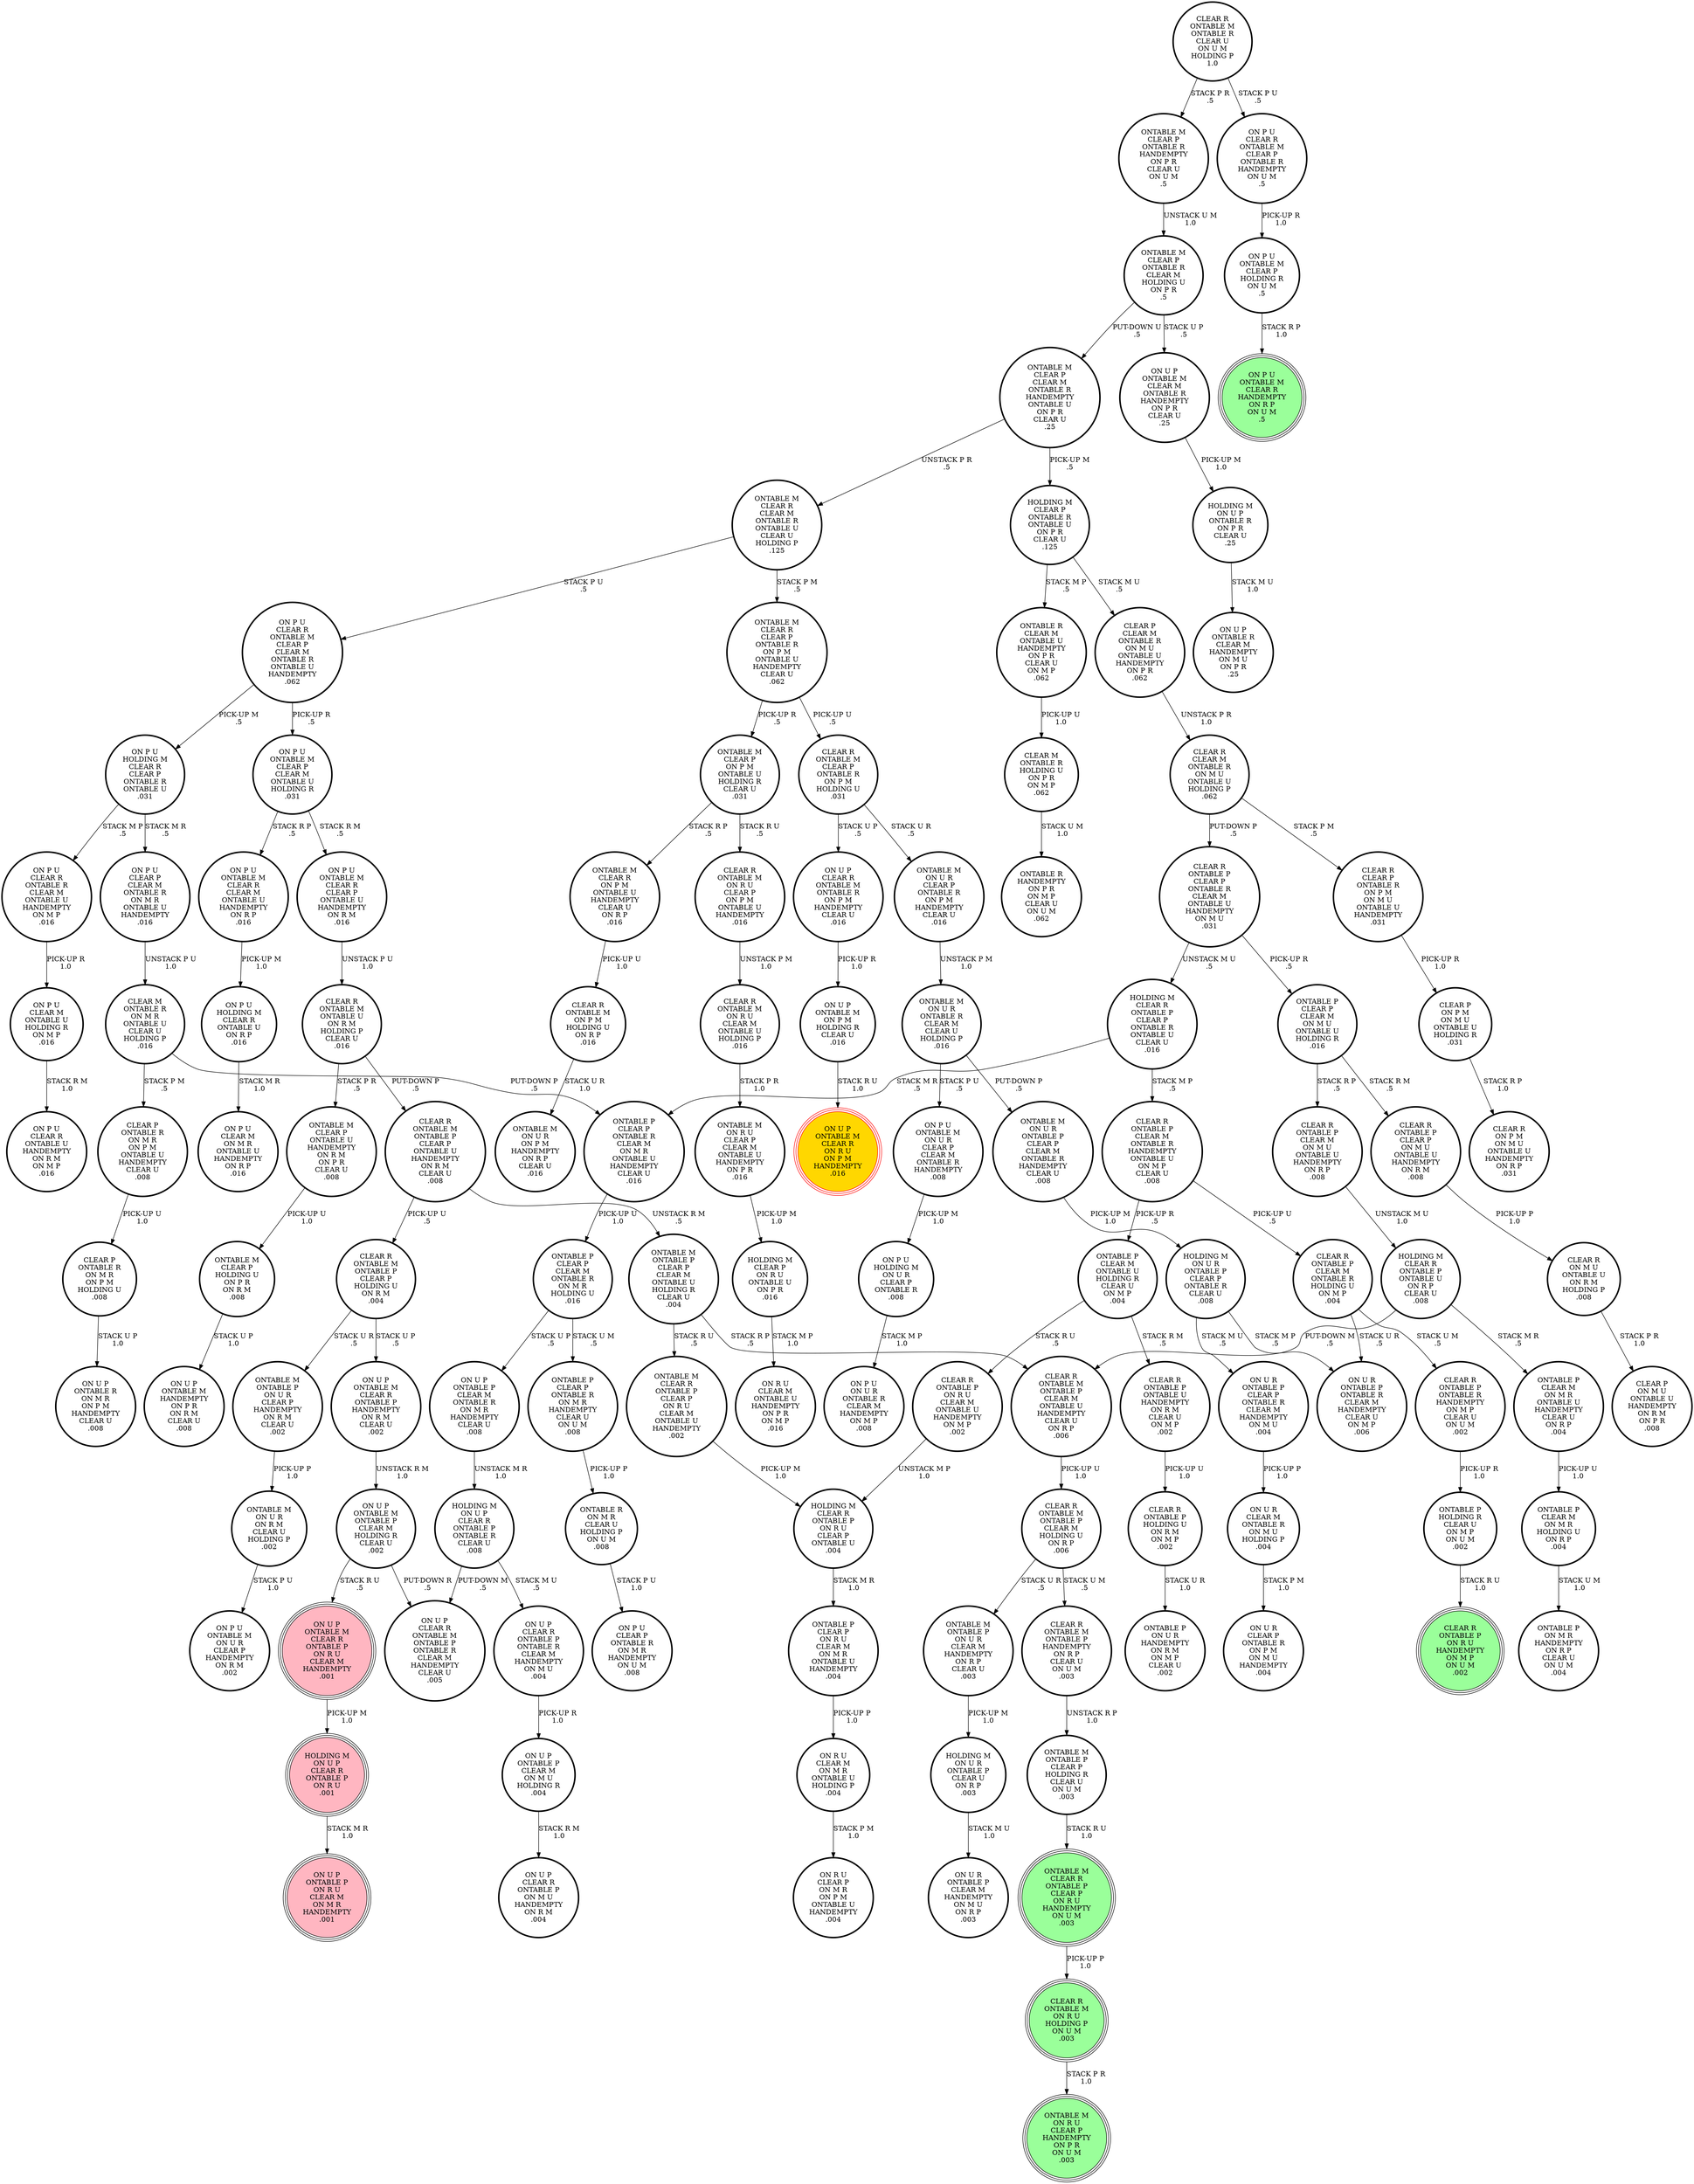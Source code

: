 digraph {
"ONTABLE P\nCLEAR M\nON M R\nONTABLE U\nHANDEMPTY\nCLEAR U\nON R P\n.004\n" -> "ONTABLE P\nCLEAR M\nON M R\nHOLDING U\nON R P\n.004\n"[label="PICK-UP U\n1.0\n"];
"HOLDING M\nON U P\nCLEAR R\nONTABLE P\nONTABLE R\nCLEAR U\n.008\n" -> "ON U P\nCLEAR R\nONTABLE P\nONTABLE R\nCLEAR M\nHANDEMPTY\nON M U\n.004\n"[label="STACK M U\n.5\n"];
"HOLDING M\nON U P\nCLEAR R\nONTABLE P\nONTABLE R\nCLEAR U\n.008\n" -> "ON U P\nCLEAR R\nONTABLE M\nONTABLE P\nONTABLE R\nCLEAR M\nHANDEMPTY\nCLEAR U\n.005\n"[label="PUT-DOWN M\n.5\n"];
"ONTABLE M\nCLEAR R\nCLEAR M\nONTABLE R\nONTABLE U\nCLEAR U\nHOLDING P\n.125\n" -> "ON P U\nCLEAR R\nONTABLE M\nCLEAR P\nCLEAR M\nONTABLE R\nONTABLE U\nHANDEMPTY\n.062\n"[label="STACK P U\n.5\n"];
"ONTABLE M\nCLEAR R\nCLEAR M\nONTABLE R\nONTABLE U\nCLEAR U\nHOLDING P\n.125\n" -> "ONTABLE M\nCLEAR R\nCLEAR P\nONTABLE R\nON P M\nONTABLE U\nHANDEMPTY\nCLEAR U\n.062\n"[label="STACK P M\n.5\n"];
"ONTABLE M\nONTABLE P\nCLEAR P\nHOLDING R\nCLEAR U\nON U M\n.003\n" -> "ONTABLE M\nCLEAR R\nONTABLE P\nCLEAR P\nON R U\nHANDEMPTY\nON U M\n.003\n"[label="STACK R U\n1.0\n"];
"ONTABLE P\nHOLDING R\nCLEAR U\nON M P\nON U M\n.002\n" -> "CLEAR R\nONTABLE P\nON R U\nHANDEMPTY\nON M P\nON U M\n.002\n"[label="STACK R U\n1.0\n"];
"CLEAR R\nONTABLE M\nONTABLE P\nCLEAR P\nHOLDING U\nON R M\n.004\n" -> "ONTABLE M\nONTABLE P\nON U R\nCLEAR P\nHANDEMPTY\nON R M\nCLEAR U\n.002\n"[label="STACK U R\n.5\n"];
"CLEAR R\nONTABLE M\nONTABLE P\nCLEAR P\nHOLDING U\nON R M\n.004\n" -> "ON U P\nONTABLE M\nCLEAR R\nONTABLE P\nHANDEMPTY\nON R M\nCLEAR U\n.002\n"[label="STACK U P\n.5\n"];
"ONTABLE P\nCLEAR P\nONTABLE R\nON M R\nHANDEMPTY\nCLEAR U\nON U M\n.008\n" -> "ONTABLE R\nON M R\nCLEAR U\nHOLDING P\nON U M\n.008\n"[label="PICK-UP P\n1.0\n"];
"CLEAR P\nCLEAR M\nONTABLE R\nON M U\nONTABLE U\nHANDEMPTY\nON P R\n.062\n" -> "CLEAR R\nCLEAR M\nONTABLE R\nON M U\nONTABLE U\nHOLDING P\n.062\n"[label="UNSTACK P R\n1.0\n"];
"ONTABLE M\nCLEAR P\nONTABLE R\nHANDEMPTY\nON P R\nCLEAR U\nON U M\n.5\n" -> "ONTABLE M\nCLEAR P\nONTABLE R\nCLEAR M\nHOLDING U\nON P R\n.5\n"[label="UNSTACK U M\n1.0\n"];
"ON P U\nONTABLE M\nCLEAR P\nCLEAR M\nONTABLE U\nHOLDING R\n.031\n" -> "ON P U\nONTABLE M\nCLEAR R\nCLEAR M\nONTABLE U\nHANDEMPTY\nON R P\n.016\n"[label="STACK R P\n.5\n"];
"ON P U\nONTABLE M\nCLEAR P\nCLEAR M\nONTABLE U\nHOLDING R\n.031\n" -> "ON P U\nONTABLE M\nCLEAR R\nCLEAR P\nONTABLE U\nHANDEMPTY\nON R M\n.016\n"[label="STACK R M\n.5\n"];
"ONTABLE M\nCLEAR P\nON P M\nONTABLE U\nHOLDING R\nCLEAR U\n.031\n" -> "CLEAR R\nONTABLE M\nON R U\nCLEAR P\nON P M\nONTABLE U\nHANDEMPTY\n.016\n"[label="STACK R U\n.5\n"];
"ONTABLE M\nCLEAR P\nON P M\nONTABLE U\nHOLDING R\nCLEAR U\n.031\n" -> "ONTABLE M\nCLEAR R\nON P M\nONTABLE U\nHANDEMPTY\nCLEAR U\nON R P\n.016\n"[label="STACK R P\n.5\n"];
"CLEAR R\nONTABLE P\nONTABLE R\nHANDEMPTY\nON M P\nCLEAR U\nON U M\n.002\n" -> "ONTABLE P\nHOLDING R\nCLEAR U\nON M P\nON U M\n.002\n"[label="PICK-UP R\n1.0\n"];
"ONTABLE M\nCLEAR P\nONTABLE U\nHANDEMPTY\nON R M\nON P R\nCLEAR U\n.008\n" -> "ONTABLE M\nCLEAR P\nHOLDING U\nON P R\nON R M\n.008\n"[label="PICK-UP U\n1.0\n"];
"ONTABLE M\nON U R\nON R M\nCLEAR U\nHOLDING P\n.002\n" -> "ON P U\nONTABLE M\nON U R\nCLEAR P\nHANDEMPTY\nON R M\n.002\n"[label="STACK P U\n1.0\n"];
"CLEAR R\nONTABLE P\nCLEAR P\nON M U\nONTABLE U\nHANDEMPTY\nON R M\n.008\n" -> "CLEAR R\nON M U\nONTABLE U\nON R M\nHOLDING P\n.008\n"[label="PICK-UP P\n1.0\n"];
"ONTABLE P\nCLEAR M\nONTABLE U\nHOLDING R\nCLEAR U\nON M P\n.004\n" -> "CLEAR R\nONTABLE P\nONTABLE U\nHANDEMPTY\nON R M\nCLEAR U\nON M P\n.002\n"[label="STACK R M\n.5\n"];
"ONTABLE P\nCLEAR M\nONTABLE U\nHOLDING R\nCLEAR U\nON M P\n.004\n" -> "CLEAR R\nONTABLE P\nON R U\nCLEAR M\nONTABLE U\nHANDEMPTY\nON M P\n.002\n"[label="STACK R U\n.5\n"];
"ONTABLE P\nCLEAR P\nON R U\nCLEAR M\nON M R\nONTABLE U\nHANDEMPTY\n.004\n" -> "ON R U\nCLEAR M\nON M R\nONTABLE U\nHOLDING P\n.004\n"[label="PICK-UP P\n1.0\n"];
"CLEAR R\nONTABLE P\nON R U\nCLEAR M\nONTABLE U\nHANDEMPTY\nON M P\n.002\n" -> "HOLDING M\nCLEAR R\nONTABLE P\nON R U\nCLEAR P\nONTABLE U\n.004\n"[label="UNSTACK M P\n1.0\n"];
"CLEAR R\nONTABLE M\nON R U\nHOLDING P\nON U M\n.003\n" -> "ONTABLE M\nON R U\nCLEAR P\nHANDEMPTY\nON P R\nON U M\n.003\n"[label="STACK P R\n1.0\n"];
"ON U R\nONTABLE P\nCLEAR P\nONTABLE R\nCLEAR M\nHANDEMPTY\nON M U\n.004\n" -> "ON U R\nCLEAR M\nONTABLE R\nON M U\nHOLDING P\n.004\n"[label="PICK-UP P\n1.0\n"];
"ONTABLE R\nCLEAR M\nONTABLE U\nHANDEMPTY\nON P R\nCLEAR U\nON M P\n.062\n" -> "CLEAR M\nONTABLE R\nHOLDING U\nON P R\nON M P\n.062\n"[label="PICK-UP U\n1.0\n"];
"CLEAR R\nONTABLE P\nCLEAR M\nONTABLE R\nHOLDING U\nON M P\n.004\n" -> "ON U R\nONTABLE P\nONTABLE R\nCLEAR M\nHANDEMPTY\nCLEAR U\nON M P\n.006\n"[label="STACK U R\n.5\n"];
"CLEAR R\nONTABLE P\nCLEAR M\nONTABLE R\nHOLDING U\nON M P\n.004\n" -> "CLEAR R\nONTABLE P\nONTABLE R\nHANDEMPTY\nON M P\nCLEAR U\nON U M\n.002\n"[label="STACK U M\n.5\n"];
"CLEAR P\nON P M\nON M U\nONTABLE U\nHOLDING R\n.031\n" -> "CLEAR R\nON P M\nON M U\nONTABLE U\nHANDEMPTY\nON R P\n.031\n"[label="STACK R P\n1.0\n"];
"ONTABLE M\nCLEAR R\nONTABLE P\nCLEAR P\nON R U\nHANDEMPTY\nON U M\n.003\n" -> "CLEAR R\nONTABLE M\nON R U\nHOLDING P\nON U M\n.003\n"[label="PICK-UP P\n1.0\n"];
"ON P U\nCLEAR R\nONTABLE M\nCLEAR P\nCLEAR M\nONTABLE R\nONTABLE U\nHANDEMPTY\n.062\n" -> "ON P U\nHOLDING M\nCLEAR R\nCLEAR P\nONTABLE R\nONTABLE U\n.031\n"[label="PICK-UP M\n.5\n"];
"ON P U\nCLEAR R\nONTABLE M\nCLEAR P\nCLEAR M\nONTABLE R\nONTABLE U\nHANDEMPTY\n.062\n" -> "ON P U\nONTABLE M\nCLEAR P\nCLEAR M\nONTABLE U\nHOLDING R\n.031\n"[label="PICK-UP R\n.5\n"];
"HOLDING M\nCLEAR P\nONTABLE R\nONTABLE U\nON P R\nCLEAR U\n.125\n" -> "ONTABLE R\nCLEAR M\nONTABLE U\nHANDEMPTY\nON P R\nCLEAR U\nON M P\n.062\n"[label="STACK M P\n.5\n"];
"HOLDING M\nCLEAR P\nONTABLE R\nONTABLE U\nON P R\nCLEAR U\n.125\n" -> "CLEAR P\nCLEAR M\nONTABLE R\nON M U\nONTABLE U\nHANDEMPTY\nON P R\n.062\n"[label="STACK M U\n.5\n"];
"ON P U\nONTABLE M\nCLEAR R\nCLEAR P\nONTABLE U\nHANDEMPTY\nON R M\n.016\n" -> "CLEAR R\nONTABLE M\nONTABLE U\nON R M\nHOLDING P\nCLEAR U\n.016\n"[label="UNSTACK P U\n1.0\n"];
"ONTABLE P\nCLEAR P\nCLEAR M\nON M U\nONTABLE U\nHOLDING R\n.016\n" -> "CLEAR R\nONTABLE P\nCLEAR M\nON M U\nONTABLE U\nHANDEMPTY\nON R P\n.008\n"[label="STACK R P\n.5\n"];
"ONTABLE P\nCLEAR P\nCLEAR M\nON M U\nONTABLE U\nHOLDING R\n.016\n" -> "CLEAR R\nONTABLE P\nCLEAR P\nON M U\nONTABLE U\nHANDEMPTY\nON R M\n.008\n"[label="STACK R M\n.5\n"];
"ONTABLE M\nON U R\nONTABLE R\nCLEAR M\nCLEAR U\nHOLDING P\n.016\n" -> "ON P U\nONTABLE M\nON U R\nCLEAR P\nCLEAR M\nONTABLE R\nHANDEMPTY\n.008\n"[label="STACK P U\n.5\n"];
"ONTABLE M\nON U R\nONTABLE R\nCLEAR M\nCLEAR U\nHOLDING P\n.016\n" -> "ONTABLE M\nON U R\nONTABLE P\nCLEAR P\nCLEAR M\nONTABLE R\nHANDEMPTY\nCLEAR U\n.008\n"[label="PUT-DOWN P\n.5\n"];
"CLEAR R\nONTABLE M\nON R U\nCLEAR M\nONTABLE U\nHOLDING P\n.016\n" -> "ONTABLE M\nON R U\nCLEAR P\nCLEAR M\nONTABLE U\nHANDEMPTY\nON P R\n.016\n"[label="STACK P R\n1.0\n"];
"ONTABLE M\nON U R\nCLEAR P\nONTABLE R\nON P M\nHANDEMPTY\nCLEAR U\n.016\n" -> "ONTABLE M\nON U R\nONTABLE R\nCLEAR M\nCLEAR U\nHOLDING P\n.016\n"[label="UNSTACK P M\n1.0\n"];
"ON P U\nHOLDING M\nCLEAR R\nONTABLE U\nON R P\n.016\n" -> "ON P U\nCLEAR M\nON M R\nONTABLE U\nHANDEMPTY\nON R P\n.016\n"[label="STACK M R\n1.0\n"];
"HOLDING M\nCLEAR R\nONTABLE P\nON R U\nCLEAR P\nONTABLE U\n.004\n" -> "ONTABLE P\nCLEAR P\nON R U\nCLEAR M\nON M R\nONTABLE U\nHANDEMPTY\n.004\n"[label="STACK M R\n1.0\n"];
"ON U P\nONTABLE M\nONTABLE P\nCLEAR M\nHOLDING R\nCLEAR U\n.002\n" -> "ON U P\nONTABLE M\nCLEAR R\nONTABLE P\nON R U\nCLEAR M\nHANDEMPTY\n.001\n"[label="STACK R U\n.5\n"];
"ON U P\nONTABLE M\nONTABLE P\nCLEAR M\nHOLDING R\nCLEAR U\n.002\n" -> "ON U P\nCLEAR R\nONTABLE M\nONTABLE P\nONTABLE R\nCLEAR M\nHANDEMPTY\nCLEAR U\n.005\n"[label="PUT-DOWN R\n.5\n"];
"ONTABLE M\nCLEAR P\nHOLDING U\nON P R\nON R M\n.008\n" -> "ON U P\nONTABLE M\nHANDEMPTY\nON P R\nON R M\nCLEAR U\n.008\n"[label="STACK U P\n1.0\n"];
"CLEAR R\nONTABLE M\nONTABLE R\nCLEAR U\nON U M\nHOLDING P\n1.0\n" -> "ONTABLE M\nCLEAR P\nONTABLE R\nHANDEMPTY\nON P R\nCLEAR U\nON U M\n.5\n"[label="STACK P R\n.5\n"];
"CLEAR R\nONTABLE M\nONTABLE R\nCLEAR U\nON U M\nHOLDING P\n1.0\n" -> "ON P U\nCLEAR R\nONTABLE M\nCLEAR P\nONTABLE R\nHANDEMPTY\nON U M\n.5\n"[label="STACK P U\n.5\n"];
"CLEAR M\nONTABLE R\nON M R\nONTABLE U\nCLEAR U\nHOLDING P\n.016\n" -> "ONTABLE P\nCLEAR P\nONTABLE R\nCLEAR M\nON M R\nONTABLE U\nHANDEMPTY\nCLEAR U\n.016\n"[label="PUT-DOWN P\n.5\n"];
"CLEAR M\nONTABLE R\nON M R\nONTABLE U\nCLEAR U\nHOLDING P\n.016\n" -> "CLEAR P\nONTABLE R\nON M R\nON P M\nONTABLE U\nHANDEMPTY\nCLEAR U\n.008\n"[label="STACK P M\n.5\n"];
"ONTABLE M\nONTABLE P\nCLEAR P\nCLEAR M\nONTABLE U\nHOLDING R\nCLEAR U\n.004\n" -> "CLEAR R\nONTABLE M\nONTABLE P\nCLEAR M\nONTABLE U\nHANDEMPTY\nCLEAR U\nON R P\n.006\n"[label="STACK R P\n.5\n"];
"ONTABLE M\nONTABLE P\nCLEAR P\nCLEAR M\nONTABLE U\nHOLDING R\nCLEAR U\n.004\n" -> "ONTABLE M\nCLEAR R\nONTABLE P\nCLEAR P\nON R U\nCLEAR M\nONTABLE U\nHANDEMPTY\n.002\n"[label="STACK R U\n.5\n"];
"HOLDING M\nON U R\nONTABLE P\nCLEAR U\nON R P\n.003\n" -> "ON U R\nONTABLE P\nCLEAR M\nHANDEMPTY\nON M U\nON R P\n.003\n"[label="STACK M U\n1.0\n"];
"HOLDING M\nON U R\nONTABLE P\nCLEAR P\nONTABLE R\nCLEAR U\n.008\n" -> "ON U R\nONTABLE P\nCLEAR P\nONTABLE R\nCLEAR M\nHANDEMPTY\nON M U\n.004\n"[label="STACK M U\n.5\n"];
"HOLDING M\nON U R\nONTABLE P\nCLEAR P\nONTABLE R\nCLEAR U\n.008\n" -> "ON U R\nONTABLE P\nONTABLE R\nCLEAR M\nHANDEMPTY\nCLEAR U\nON M P\n.006\n"[label="STACK M P\n.5\n"];
"CLEAR R\nONTABLE M\nONTABLE P\nCLEAR M\nHOLDING U\nON R P\n.006\n" -> "CLEAR R\nONTABLE M\nONTABLE P\nHANDEMPTY\nON R P\nCLEAR U\nON U M\n.003\n"[label="STACK U M\n.5\n"];
"CLEAR R\nONTABLE M\nONTABLE P\nCLEAR M\nHOLDING U\nON R P\n.006\n" -> "ONTABLE M\nONTABLE P\nON U R\nCLEAR M\nHANDEMPTY\nON R P\nCLEAR U\n.003\n"[label="STACK U R\n.5\n"];
"ON U P\nCLEAR R\nONTABLE P\nONTABLE R\nCLEAR M\nHANDEMPTY\nON M U\n.004\n" -> "ON U P\nONTABLE P\nCLEAR M\nON M U\nHOLDING R\n.004\n"[label="PICK-UP R\n1.0\n"];
"ONTABLE R\nON M R\nCLEAR U\nHOLDING P\nON U M\n.008\n" -> "ON P U\nCLEAR P\nONTABLE R\nON M R\nHANDEMPTY\nON U M\n.008\n"[label="STACK P U\n1.0\n"];
"ON P U\nHOLDING M\nON U R\nCLEAR P\nONTABLE R\n.008\n" -> "ON P U\nON U R\nONTABLE R\nCLEAR M\nHANDEMPTY\nON M P\n.008\n"[label="STACK M P\n1.0\n"];
"ON P U\nHOLDING M\nCLEAR R\nCLEAR P\nONTABLE R\nONTABLE U\n.031\n" -> "ON P U\nCLEAR R\nONTABLE R\nCLEAR M\nONTABLE U\nHANDEMPTY\nON M P\n.016\n"[label="STACK M P\n.5\n"];
"ON P U\nHOLDING M\nCLEAR R\nCLEAR P\nONTABLE R\nONTABLE U\n.031\n" -> "ON P U\nCLEAR P\nCLEAR M\nONTABLE R\nON M R\nONTABLE U\nHANDEMPTY\n.016\n"[label="STACK M R\n.5\n"];
"ONTABLE M\nCLEAR P\nONTABLE R\nCLEAR M\nHOLDING U\nON P R\n.5\n" -> "ONTABLE M\nCLEAR P\nCLEAR M\nONTABLE R\nHANDEMPTY\nONTABLE U\nON P R\nCLEAR U\n.25\n"[label="PUT-DOWN U\n.5\n"];
"ONTABLE M\nCLEAR P\nONTABLE R\nCLEAR M\nHOLDING U\nON P R\n.5\n" -> "ON U P\nONTABLE M\nCLEAR M\nONTABLE R\nHANDEMPTY\nON P R\nCLEAR U\n.25\n"[label="STACK U P\n.5\n"];
"ON P U\nONTABLE M\nCLEAR P\nHOLDING R\nON U M\n.5\n" -> "ON P U\nONTABLE M\nCLEAR R\nHANDEMPTY\nON R P\nON U M\n.5\n"[label="STACK R P\n1.0\n"];
"CLEAR R\nCLEAR P\nONTABLE R\nON P M\nON M U\nONTABLE U\nHANDEMPTY\n.031\n" -> "CLEAR P\nON P M\nON M U\nONTABLE U\nHOLDING R\n.031\n"[label="PICK-UP R\n1.0\n"];
"CLEAR R\nONTABLE P\nHOLDING U\nON R M\nON M P\n.002\n" -> "ONTABLE P\nON U R\nHANDEMPTY\nON R M\nON M P\nCLEAR U\n.002\n"[label="STACK U R\n1.0\n"];
"CLEAR R\nONTABLE M\nONTABLE P\nHANDEMPTY\nON R P\nCLEAR U\nON U M\n.003\n" -> "ONTABLE M\nONTABLE P\nCLEAR P\nHOLDING R\nCLEAR U\nON U M\n.003\n"[label="UNSTACK R P\n1.0\n"];
"ONTABLE P\nCLEAR P\nONTABLE R\nCLEAR M\nON M R\nONTABLE U\nHANDEMPTY\nCLEAR U\n.016\n" -> "ONTABLE P\nCLEAR P\nCLEAR M\nONTABLE R\nON M R\nHOLDING U\n.016\n"[label="PICK-UP U\n1.0\n"];
"CLEAR P\nONTABLE R\nON M R\nON P M\nHOLDING U\n.008\n" -> "ON U P\nONTABLE R\nON M R\nON P M\nHANDEMPTY\nCLEAR U\n.008\n"[label="STACK U P\n1.0\n"];
"ONTABLE M\nCLEAR R\nONTABLE P\nCLEAR P\nON R U\nCLEAR M\nONTABLE U\nHANDEMPTY\n.002\n" -> "HOLDING M\nCLEAR R\nONTABLE P\nON R U\nCLEAR P\nONTABLE U\n.004\n"[label="PICK-UP M\n1.0\n"];
"ON U P\nONTABLE M\nCLEAR R\nONTABLE P\nHANDEMPTY\nON R M\nCLEAR U\n.002\n" -> "ON U P\nONTABLE M\nONTABLE P\nCLEAR M\nHOLDING R\nCLEAR U\n.002\n"[label="UNSTACK R M\n1.0\n"];
"ON U P\nONTABLE M\nON P M\nHOLDING R\nCLEAR U\n.016\n" -> "ON U P\nONTABLE M\nCLEAR R\nON R U\nON P M\nHANDEMPTY\n.016\n"[label="STACK R U\n1.0\n"];
"HOLDING M\nCLEAR R\nONTABLE P\nCLEAR P\nONTABLE R\nONTABLE U\nCLEAR U\n.016\n" -> "ONTABLE P\nCLEAR P\nONTABLE R\nCLEAR M\nON M R\nONTABLE U\nHANDEMPTY\nCLEAR U\n.016\n"[label="STACK M R\n.5\n"];
"HOLDING M\nCLEAR R\nONTABLE P\nCLEAR P\nONTABLE R\nONTABLE U\nCLEAR U\n.016\n" -> "CLEAR R\nONTABLE P\nCLEAR M\nONTABLE R\nHANDEMPTY\nONTABLE U\nON M P\nCLEAR U\n.008\n"[label="STACK M P\n.5\n"];
"ON U P\nCLEAR R\nONTABLE M\nONTABLE R\nON P M\nHANDEMPTY\nCLEAR U\n.016\n" -> "ON U P\nONTABLE M\nON P M\nHOLDING R\nCLEAR U\n.016\n"[label="PICK-UP R\n1.0\n"];
"CLEAR R\nONTABLE M\nONTABLE P\nCLEAR M\nONTABLE U\nHANDEMPTY\nCLEAR U\nON R P\n.006\n" -> "CLEAR R\nONTABLE M\nONTABLE P\nCLEAR M\nHOLDING U\nON R P\n.006\n"[label="PICK-UP U\n1.0\n"];
"ON U P\nONTABLE M\nCLEAR M\nONTABLE R\nHANDEMPTY\nON P R\nCLEAR U\n.25\n" -> "HOLDING M\nON U P\nONTABLE R\nON P R\nCLEAR U\n.25\n"[label="PICK-UP M\n1.0\n"];
"ONTABLE M\nCLEAR P\nCLEAR M\nONTABLE R\nHANDEMPTY\nONTABLE U\nON P R\nCLEAR U\n.25\n" -> "ONTABLE M\nCLEAR R\nCLEAR M\nONTABLE R\nONTABLE U\nCLEAR U\nHOLDING P\n.125\n"[label="UNSTACK P R\n.5\n"];
"ONTABLE M\nCLEAR P\nCLEAR M\nONTABLE R\nHANDEMPTY\nONTABLE U\nON P R\nCLEAR U\n.25\n" -> "HOLDING M\nCLEAR P\nONTABLE R\nONTABLE U\nON P R\nCLEAR U\n.125\n"[label="PICK-UP M\n.5\n"];
"HOLDING M\nON U P\nONTABLE R\nON P R\nCLEAR U\n.25\n" -> "ON U P\nONTABLE R\nCLEAR M\nHANDEMPTY\nON M U\nON P R\n.25\n"[label="STACK M U\n1.0\n"];
"CLEAR M\nONTABLE R\nHOLDING U\nON P R\nON M P\n.062\n" -> "ONTABLE R\nHANDEMPTY\nON P R\nON M P\nCLEAR U\nON U M\n.062\n"[label="STACK U M\n1.0\n"];
"HOLDING M\nCLEAR R\nONTABLE P\nONTABLE U\nON R P\nCLEAR U\n.008\n" -> "ONTABLE P\nCLEAR M\nON M R\nONTABLE U\nHANDEMPTY\nCLEAR U\nON R P\n.004\n"[label="STACK M R\n.5\n"];
"HOLDING M\nCLEAR R\nONTABLE P\nONTABLE U\nON R P\nCLEAR U\n.008\n" -> "CLEAR R\nONTABLE M\nONTABLE P\nCLEAR M\nONTABLE U\nHANDEMPTY\nCLEAR U\nON R P\n.006\n"[label="PUT-DOWN M\n.5\n"];
"ONTABLE M\nONTABLE P\nON U R\nCLEAR P\nHANDEMPTY\nON R M\nCLEAR U\n.002\n" -> "ONTABLE M\nON U R\nON R M\nCLEAR U\nHOLDING P\n.002\n"[label="PICK-UP P\n1.0\n"];
"ON P U\nCLEAR P\nCLEAR M\nONTABLE R\nON M R\nONTABLE U\nHANDEMPTY\n.016\n" -> "CLEAR M\nONTABLE R\nON M R\nONTABLE U\nCLEAR U\nHOLDING P\n.016\n"[label="UNSTACK P U\n1.0\n"];
"CLEAR P\nONTABLE R\nON M R\nON P M\nONTABLE U\nHANDEMPTY\nCLEAR U\n.008\n" -> "CLEAR P\nONTABLE R\nON M R\nON P M\nHOLDING U\n.008\n"[label="PICK-UP U\n1.0\n"];
"CLEAR R\nCLEAR M\nONTABLE R\nON M U\nONTABLE U\nHOLDING P\n.062\n" -> "CLEAR R\nONTABLE P\nCLEAR P\nONTABLE R\nCLEAR M\nONTABLE U\nHANDEMPTY\nON M U\n.031\n"[label="PUT-DOWN P\n.5\n"];
"CLEAR R\nCLEAR M\nONTABLE R\nON M U\nONTABLE U\nHOLDING P\n.062\n" -> "CLEAR R\nCLEAR P\nONTABLE R\nON P M\nON M U\nONTABLE U\nHANDEMPTY\n.031\n"[label="STACK P M\n.5\n"];
"CLEAR R\nONTABLE M\nONTABLE P\nCLEAR P\nONTABLE U\nHANDEMPTY\nON R M\nCLEAR U\n.008\n" -> "ONTABLE M\nONTABLE P\nCLEAR P\nCLEAR M\nONTABLE U\nHOLDING R\nCLEAR U\n.004\n"[label="UNSTACK R M\n.5\n"];
"CLEAR R\nONTABLE M\nONTABLE P\nCLEAR P\nONTABLE U\nHANDEMPTY\nON R M\nCLEAR U\n.008\n" -> "CLEAR R\nONTABLE M\nONTABLE P\nCLEAR P\nHOLDING U\nON R M\n.004\n"[label="PICK-UP U\n.5\n"];
"CLEAR R\nONTABLE M\nON R U\nCLEAR P\nON P M\nONTABLE U\nHANDEMPTY\n.016\n" -> "CLEAR R\nONTABLE M\nON R U\nCLEAR M\nONTABLE U\nHOLDING P\n.016\n"[label="UNSTACK P M\n1.0\n"];
"ON P U\nCLEAR R\nONTABLE M\nCLEAR P\nONTABLE R\nHANDEMPTY\nON U M\n.5\n" -> "ON P U\nONTABLE M\nCLEAR P\nHOLDING R\nON U M\n.5\n"[label="PICK-UP R\n1.0\n"];
"ON U P\nONTABLE P\nCLEAR M\nON M U\nHOLDING R\n.004\n" -> "ON U P\nCLEAR R\nONTABLE P\nON M U\nHANDEMPTY\nON R M\n.004\n"[label="STACK R M\n1.0\n"];
"ON R U\nCLEAR M\nON M R\nONTABLE U\nHOLDING P\n.004\n" -> "ON R U\nCLEAR P\nON M R\nON P M\nONTABLE U\nHANDEMPTY\n.004\n"[label="STACK P M\n1.0\n"];
"HOLDING M\nCLEAR P\nON R U\nONTABLE U\nON P R\n.016\n" -> "ON R U\nCLEAR M\nONTABLE U\nHANDEMPTY\nON P R\nON M P\n.016\n"[label="STACK M P\n1.0\n"];
"ONTABLE M\nONTABLE P\nON U R\nCLEAR M\nHANDEMPTY\nON R P\nCLEAR U\n.003\n" -> "HOLDING M\nON U R\nONTABLE P\nCLEAR U\nON R P\n.003\n"[label="PICK-UP M\n1.0\n"];
"CLEAR R\nONTABLE P\nCLEAR M\nON M U\nONTABLE U\nHANDEMPTY\nON R P\n.008\n" -> "HOLDING M\nCLEAR R\nONTABLE P\nONTABLE U\nON R P\nCLEAR U\n.008\n"[label="UNSTACK M U\n1.0\n"];
"CLEAR R\nONTABLE M\nCLEAR P\nONTABLE R\nON P M\nHOLDING U\n.031\n" -> "ONTABLE M\nON U R\nCLEAR P\nONTABLE R\nON P M\nHANDEMPTY\nCLEAR U\n.016\n"[label="STACK U R\n.5\n"];
"CLEAR R\nONTABLE M\nCLEAR P\nONTABLE R\nON P M\nHOLDING U\n.031\n" -> "ON U P\nCLEAR R\nONTABLE M\nONTABLE R\nON P M\nHANDEMPTY\nCLEAR U\n.016\n"[label="STACK U P\n.5\n"];
"ONTABLE M\nON R U\nCLEAR P\nCLEAR M\nONTABLE U\nHANDEMPTY\nON P R\n.016\n" -> "HOLDING M\nCLEAR P\nON R U\nONTABLE U\nON P R\n.016\n"[label="PICK-UP M\n1.0\n"];
"CLEAR R\nONTABLE M\nON P M\nHOLDING U\nON R P\n.016\n" -> "ONTABLE M\nON U R\nON P M\nHANDEMPTY\nON R P\nCLEAR U\n.016\n"[label="STACK U R\n1.0\n"];
"ON P U\nONTABLE M\nON U R\nCLEAR P\nCLEAR M\nONTABLE R\nHANDEMPTY\n.008\n" -> "ON P U\nHOLDING M\nON U R\nCLEAR P\nONTABLE R\n.008\n"[label="PICK-UP M\n1.0\n"];
"ONTABLE M\nON U R\nONTABLE P\nCLEAR P\nCLEAR M\nONTABLE R\nHANDEMPTY\nCLEAR U\n.008\n" -> "HOLDING M\nON U R\nONTABLE P\nCLEAR P\nONTABLE R\nCLEAR U\n.008\n"[label="PICK-UP M\n1.0\n"];
"HOLDING M\nON U P\nCLEAR R\nONTABLE P\nON R U\n.001\n" -> "ON U P\nONTABLE P\nON R U\nCLEAR M\nON M R\nHANDEMPTY\n.001\n"[label="STACK M R\n1.0\n"];
"CLEAR R\nONTABLE P\nCLEAR M\nONTABLE R\nHANDEMPTY\nONTABLE U\nON M P\nCLEAR U\n.008\n" -> "CLEAR R\nONTABLE P\nCLEAR M\nONTABLE R\nHOLDING U\nON M P\n.004\n"[label="PICK-UP U\n.5\n"];
"CLEAR R\nONTABLE P\nCLEAR M\nONTABLE R\nHANDEMPTY\nONTABLE U\nON M P\nCLEAR U\n.008\n" -> "ONTABLE P\nCLEAR M\nONTABLE U\nHOLDING R\nCLEAR U\nON M P\n.004\n"[label="PICK-UP R\n.5\n"];
"CLEAR R\nON M U\nONTABLE U\nON R M\nHOLDING P\n.008\n" -> "CLEAR P\nON M U\nONTABLE U\nHANDEMPTY\nON R M\nON P R\n.008\n"[label="STACK P R\n1.0\n"];
"ON U P\nONTABLE P\nCLEAR M\nONTABLE R\nON M R\nHANDEMPTY\nCLEAR U\n.008\n" -> "HOLDING M\nON U P\nCLEAR R\nONTABLE P\nONTABLE R\nCLEAR U\n.008\n"[label="UNSTACK M R\n1.0\n"];
"ONTABLE P\nCLEAR M\nON M R\nHOLDING U\nON R P\n.004\n" -> "ONTABLE P\nON M R\nHANDEMPTY\nON R P\nCLEAR U\nON U M\n.004\n"[label="STACK U M\n1.0\n"];
"ON P U\nCLEAR M\nONTABLE U\nHOLDING R\nON M P\n.016\n" -> "ON P U\nCLEAR R\nONTABLE U\nHANDEMPTY\nON R M\nON M P\n.016\n"[label="STACK R M\n1.0\n"];
"ONTABLE P\nCLEAR P\nCLEAR M\nONTABLE R\nON M R\nHOLDING U\n.016\n" -> "ON U P\nONTABLE P\nCLEAR M\nONTABLE R\nON M R\nHANDEMPTY\nCLEAR U\n.008\n"[label="STACK U P\n.5\n"];
"ONTABLE P\nCLEAR P\nCLEAR M\nONTABLE R\nON M R\nHOLDING U\n.016\n" -> "ONTABLE P\nCLEAR P\nONTABLE R\nON M R\nHANDEMPTY\nCLEAR U\nON U M\n.008\n"[label="STACK U M\n.5\n"];
"ONTABLE M\nCLEAR R\nCLEAR P\nONTABLE R\nON P M\nONTABLE U\nHANDEMPTY\nCLEAR U\n.062\n" -> "ONTABLE M\nCLEAR P\nON P M\nONTABLE U\nHOLDING R\nCLEAR U\n.031\n"[label="PICK-UP R\n.5\n"];
"ONTABLE M\nCLEAR R\nCLEAR P\nONTABLE R\nON P M\nONTABLE U\nHANDEMPTY\nCLEAR U\n.062\n" -> "CLEAR R\nONTABLE M\nCLEAR P\nONTABLE R\nON P M\nHOLDING U\n.031\n"[label="PICK-UP U\n.5\n"];
"ON P U\nONTABLE M\nCLEAR R\nCLEAR M\nONTABLE U\nHANDEMPTY\nON R P\n.016\n" -> "ON P U\nHOLDING M\nCLEAR R\nONTABLE U\nON R P\n.016\n"[label="PICK-UP M\n1.0\n"];
"ON P U\nCLEAR R\nONTABLE R\nCLEAR M\nONTABLE U\nHANDEMPTY\nON M P\n.016\n" -> "ON P U\nCLEAR M\nONTABLE U\nHOLDING R\nON M P\n.016\n"[label="PICK-UP R\n1.0\n"];
"ON U R\nCLEAR M\nONTABLE R\nON M U\nHOLDING P\n.004\n" -> "ON U R\nCLEAR P\nONTABLE R\nON P M\nON M U\nHANDEMPTY\n.004\n"[label="STACK P M\n1.0\n"];
"CLEAR R\nONTABLE M\nONTABLE U\nON R M\nHOLDING P\nCLEAR U\n.016\n" -> "CLEAR R\nONTABLE M\nONTABLE P\nCLEAR P\nONTABLE U\nHANDEMPTY\nON R M\nCLEAR U\n.008\n"[label="PUT-DOWN P\n.5\n"];
"CLEAR R\nONTABLE M\nONTABLE U\nON R M\nHOLDING P\nCLEAR U\n.016\n" -> "ONTABLE M\nCLEAR P\nONTABLE U\nHANDEMPTY\nON R M\nON P R\nCLEAR U\n.008\n"[label="STACK P R\n.5\n"];
"CLEAR R\nONTABLE P\nCLEAR P\nONTABLE R\nCLEAR M\nONTABLE U\nHANDEMPTY\nON M U\n.031\n" -> "ONTABLE P\nCLEAR P\nCLEAR M\nON M U\nONTABLE U\nHOLDING R\n.016\n"[label="PICK-UP R\n.5\n"];
"CLEAR R\nONTABLE P\nCLEAR P\nONTABLE R\nCLEAR M\nONTABLE U\nHANDEMPTY\nON M U\n.031\n" -> "HOLDING M\nCLEAR R\nONTABLE P\nCLEAR P\nONTABLE R\nONTABLE U\nCLEAR U\n.016\n"[label="UNSTACK M U\n.5\n"];
"ONTABLE M\nCLEAR R\nON P M\nONTABLE U\nHANDEMPTY\nCLEAR U\nON R P\n.016\n" -> "CLEAR R\nONTABLE M\nON P M\nHOLDING U\nON R P\n.016\n"[label="PICK-UP U\n1.0\n"];
"ON U P\nONTABLE M\nCLEAR R\nONTABLE P\nON R U\nCLEAR M\nHANDEMPTY\n.001\n" -> "HOLDING M\nON U P\nCLEAR R\nONTABLE P\nON R U\n.001\n"[label="PICK-UP M\n1.0\n"];
"CLEAR R\nONTABLE P\nONTABLE U\nHANDEMPTY\nON R M\nCLEAR U\nON M P\n.002\n" -> "CLEAR R\nONTABLE P\nHOLDING U\nON R M\nON M P\n.002\n"[label="PICK-UP U\n1.0\n"];
"ON R U\nCLEAR M\nONTABLE U\nHANDEMPTY\nON P R\nON M P\n.016\n" [shape=circle, penwidth=3];
"ON U P\nONTABLE M\nHANDEMPTY\nON P R\nON R M\nCLEAR U\n.008\n" [shape=circle, penwidth=3];
"ON U R\nONTABLE P\nCLEAR M\nHANDEMPTY\nON M U\nON R P\n.003\n" [shape=circle, penwidth=3];
"ON U P\nONTABLE R\nON M R\nON P M\nHANDEMPTY\nCLEAR U\n.008\n" [shape=circle, penwidth=3];
"ON P U\nCLEAR P\nONTABLE R\nON M R\nHANDEMPTY\nON U M\n.008\n" [shape=circle, penwidth=3];
"ONTABLE M\nON R U\nCLEAR P\nHANDEMPTY\nON P R\nON U M\n.003\n" [shape=circle, style=filled, fillcolor=palegreen1, peripheries=3];
"ON U R\nONTABLE P\nONTABLE R\nCLEAR M\nHANDEMPTY\nCLEAR U\nON M P\n.006\n" [shape=circle, penwidth=3];
"ON R U\nCLEAR P\nON M R\nON P M\nONTABLE U\nHANDEMPTY\n.004\n" [shape=circle, penwidth=3];
"ON P U\nONTABLE M\nCLEAR R\nHANDEMPTY\nON R P\nON U M\n.5\n" [shape=circle, style=filled, fillcolor=palegreen1, peripheries=3];
"CLEAR P\nON M U\nONTABLE U\nHANDEMPTY\nON R M\nON P R\n.008\n" [shape=circle, penwidth=3];
"ONTABLE P\nON M R\nHANDEMPTY\nON R P\nCLEAR U\nON U M\n.004\n" [shape=circle, penwidth=3];
"CLEAR R\nON P M\nON M U\nONTABLE U\nHANDEMPTY\nON R P\n.031\n" [shape=circle, penwidth=3];
"ON P U\nONTABLE M\nON U R\nCLEAR P\nHANDEMPTY\nON R M\n.002\n" [shape=circle, penwidth=3];
"ON U P\nCLEAR R\nONTABLE P\nON M U\nHANDEMPTY\nON R M\n.004\n" [shape=circle, penwidth=3];
"ON P U\nCLEAR R\nONTABLE U\nHANDEMPTY\nON R M\nON M P\n.016\n" [shape=circle, penwidth=3];
"ON P U\nON U R\nONTABLE R\nCLEAR M\nHANDEMPTY\nON M P\n.008\n" [shape=circle, penwidth=3];
"ONTABLE P\nON U R\nHANDEMPTY\nON R M\nON M P\nCLEAR U\n.002\n" [shape=circle, penwidth=3];
"CLEAR R\nONTABLE P\nON R U\nHANDEMPTY\nON M P\nON U M\n.002\n" [shape=circle, style=filled, fillcolor=palegreen1, peripheries=3];
"ON U P\nONTABLE P\nON R U\nCLEAR M\nON M R\nHANDEMPTY\n.001\n" [shape=circle, style=filled, fillcolor=lightpink, peripheries=3];
"ONTABLE M\nON U R\nON P M\nHANDEMPTY\nON R P\nCLEAR U\n.016\n" [shape=circle, penwidth=3];
"ON U P\nCLEAR R\nONTABLE M\nONTABLE P\nONTABLE R\nCLEAR M\nHANDEMPTY\nCLEAR U\n.005\n" [shape=circle, penwidth=3];
"ON P U\nCLEAR M\nON M R\nONTABLE U\nHANDEMPTY\nON R P\n.016\n" [shape=circle, penwidth=3];
"ON U R\nCLEAR P\nONTABLE R\nON P M\nON M U\nHANDEMPTY\n.004\n" [shape=circle, penwidth=3];
"ON U P\nONTABLE R\nCLEAR M\nHANDEMPTY\nON M U\nON P R\n.25\n" [shape=circle, penwidth=3];
"ONTABLE R\nHANDEMPTY\nON P R\nON M P\nCLEAR U\nON U M\n.062\n" [shape=circle, penwidth=3];
"ON U P\nONTABLE M\nCLEAR R\nON R U\nON P M\nHANDEMPTY\n.016\n" [shape=circle, style=filled color=red, fillcolor=gold, peripheries=3];
"ON R U\nCLEAR M\nONTABLE U\nHANDEMPTY\nON P R\nON M P\n.016\n" [shape=circle, penwidth=3];
"CLEAR R\nONTABLE M\nON R U\nCLEAR P\nON P M\nONTABLE U\nHANDEMPTY\n.016\n" [shape=circle, penwidth=3];
"HOLDING M\nON U R\nONTABLE P\nCLEAR U\nON R P\n.003\n" [shape=circle, penwidth=3];
"CLEAR R\nONTABLE P\nCLEAR M\nONTABLE R\nHANDEMPTY\nONTABLE U\nON M P\nCLEAR U\n.008\n" [shape=circle, penwidth=3];
"ON P U\nONTABLE M\nCLEAR R\nCLEAR P\nONTABLE U\nHANDEMPTY\nON R M\n.016\n" [shape=circle, penwidth=3];
"ON U P\nONTABLE M\nHANDEMPTY\nON P R\nON R M\nCLEAR U\n.008\n" [shape=circle, penwidth=3];
"ON U R\nONTABLE P\nCLEAR M\nHANDEMPTY\nON M U\nON R P\n.003\n" [shape=circle, penwidth=3];
"ON U P\nONTABLE R\nON M R\nON P M\nHANDEMPTY\nCLEAR U\n.008\n" [shape=circle, penwidth=3];
"CLEAR R\nONTABLE P\nCLEAR P\nONTABLE R\nCLEAR M\nONTABLE U\nHANDEMPTY\nON M U\n.031\n" [shape=circle, penwidth=3];
"ONTABLE M\nONTABLE P\nON U R\nCLEAR P\nHANDEMPTY\nON R M\nCLEAR U\n.002\n" [shape=circle, penwidth=3];
"ON U R\nCLEAR M\nONTABLE R\nON M U\nHOLDING P\n.004\n" [shape=circle, penwidth=3];
"ON P U\nCLEAR P\nONTABLE R\nON M R\nHANDEMPTY\nON U M\n.008\n" [shape=circle, penwidth=3];
"CLEAR R\nONTABLE M\nON R U\nHOLDING P\nON U M\n.003\n" [shape=circle, style=filled, fillcolor=palegreen1, peripheries=3];
"ONTABLE M\nON R U\nCLEAR P\nHANDEMPTY\nON P R\nON U M\n.003\n" [shape=circle, style=filled, fillcolor=palegreen1, peripheries=3];
"CLEAR R\nONTABLE P\nONTABLE U\nHANDEMPTY\nON R M\nCLEAR U\nON M P\n.002\n" [shape=circle, penwidth=3];
"ONTABLE M\nONTABLE P\nCLEAR P\nHOLDING R\nCLEAR U\nON U M\n.003\n" [shape=circle, penwidth=3];
"CLEAR R\nONTABLE P\nCLEAR M\nONTABLE R\nHOLDING U\nON M P\n.004\n" [shape=circle, penwidth=3];
"ON U R\nONTABLE P\nONTABLE R\nCLEAR M\nHANDEMPTY\nCLEAR U\nON M P\n.006\n" [shape=circle, penwidth=3];
"ON R U\nCLEAR P\nON M R\nON P M\nONTABLE U\nHANDEMPTY\n.004\n" [shape=circle, penwidth=3];
"CLEAR R\nONTABLE M\nONTABLE U\nON R M\nHOLDING P\nCLEAR U\n.016\n" [shape=circle, penwidth=3];
"ONTABLE P\nCLEAR P\nON R U\nCLEAR M\nON M R\nONTABLE U\nHANDEMPTY\n.004\n" [shape=circle, penwidth=3];
"ON P U\nONTABLE M\nCLEAR R\nCLEAR M\nONTABLE U\nHANDEMPTY\nON R P\n.016\n" [shape=circle, penwidth=3];
"ON P U\nONTABLE M\nCLEAR R\nHANDEMPTY\nON R P\nON U M\n.5\n" [shape=circle, style=filled, fillcolor=palegreen1, peripheries=3];
"ONTABLE M\nONTABLE P\nON U R\nCLEAR M\nHANDEMPTY\nON R P\nCLEAR U\n.003\n" [shape=circle, penwidth=3];
"CLEAR M\nONTABLE R\nON M R\nONTABLE U\nCLEAR U\nHOLDING P\n.016\n" [shape=circle, penwidth=3];
"CLEAR P\nON M U\nONTABLE U\nHANDEMPTY\nON R M\nON P R\n.008\n" [shape=circle, penwidth=3];
"ONTABLE P\nCLEAR P\nCLEAR M\nONTABLE R\nON M R\nHOLDING U\n.016\n" [shape=circle, penwidth=3];
"ONTABLE P\nCLEAR M\nON M R\nONTABLE U\nHANDEMPTY\nCLEAR U\nON R P\n.004\n" [shape=circle, penwidth=3];
"ON P U\nCLEAR R\nONTABLE R\nCLEAR M\nONTABLE U\nHANDEMPTY\nON M P\n.016\n" [shape=circle, penwidth=3];
"ON P U\nHOLDING M\nCLEAR R\nCLEAR P\nONTABLE R\nONTABLE U\n.031\n" [shape=circle, penwidth=3];
"CLEAR P\nON P M\nON M U\nONTABLE U\nHOLDING R\n.031\n" [shape=circle, penwidth=3];
"ON P U\nONTABLE M\nCLEAR P\nHOLDING R\nON U M\n.5\n" [shape=circle, penwidth=3];
"CLEAR R\nONTABLE P\nCLEAR P\nON M U\nONTABLE U\nHANDEMPTY\nON R M\n.008\n" [shape=circle, penwidth=3];
"ONTABLE P\nCLEAR P\nONTABLE R\nCLEAR M\nON M R\nONTABLE U\nHANDEMPTY\nCLEAR U\n.016\n" [shape=circle, penwidth=3];
"CLEAR R\nONTABLE P\nCLEAR M\nON M U\nONTABLE U\nHANDEMPTY\nON R P\n.008\n" [shape=circle, penwidth=3];
"HOLDING M\nON U P\nONTABLE R\nON P R\nCLEAR U\n.25\n" [shape=circle, penwidth=3];
"HOLDING M\nCLEAR P\nON R U\nONTABLE U\nON P R\n.016\n" [shape=circle, penwidth=3];
"ON U P\nONTABLE M\nCLEAR R\nONTABLE P\nHANDEMPTY\nON R M\nCLEAR U\n.002\n" [shape=circle, penwidth=3];
"HOLDING M\nCLEAR R\nONTABLE P\nONTABLE U\nON R P\nCLEAR U\n.008\n" [shape=circle, penwidth=3];
"ON U P\nONTABLE M\nCLEAR R\nONTABLE P\nON R U\nCLEAR M\nHANDEMPTY\n.001\n" [shape=circle, style=filled, fillcolor=lightpink, peripheries=3];
"ONTABLE P\nON M R\nHANDEMPTY\nON R P\nCLEAR U\nON U M\n.004\n" [shape=circle, penwidth=3];
"ONTABLE M\nCLEAR R\nONTABLE P\nCLEAR P\nON R U\nHANDEMPTY\nON U M\n.003\n" [shape=circle, style=filled, fillcolor=palegreen1, peripheries=3];
"CLEAR R\nON P M\nON M U\nONTABLE U\nHANDEMPTY\nON R P\n.031\n" [shape=circle, penwidth=3];
"ON P U\nONTABLE M\nON U R\nCLEAR P\nHANDEMPTY\nON R M\n.002\n" [shape=circle, penwidth=3];
"ONTABLE M\nCLEAR P\nONTABLE R\nCLEAR M\nHOLDING U\nON P R\n.5\n" [shape=circle, penwidth=3];
"HOLDING M\nON U R\nONTABLE P\nCLEAR P\nONTABLE R\nCLEAR U\n.008\n" [shape=circle, penwidth=3];
"ON P U\nCLEAR M\nONTABLE U\nHOLDING R\nON M P\n.016\n" [shape=circle, penwidth=3];
"CLEAR R\nONTABLE P\nHOLDING U\nON R M\nON M P\n.002\n" [shape=circle, penwidth=3];
"CLEAR R\nONTABLE M\nONTABLE P\nHANDEMPTY\nON R P\nCLEAR U\nON U M\n.003\n" [shape=circle, penwidth=3];
"ON P U\nCLEAR R\nONTABLE M\nCLEAR P\nONTABLE R\nHANDEMPTY\nON U M\n.5\n" [shape=circle, penwidth=3];
"ONTABLE P\nHOLDING R\nCLEAR U\nON M P\nON U M\n.002\n" [shape=circle, penwidth=3];
"ONTABLE M\nCLEAR P\nON P M\nONTABLE U\nHOLDING R\nCLEAR U\n.031\n" [shape=circle, penwidth=3];
"ONTABLE R\nON M R\nCLEAR U\nHOLDING P\nON U M\n.008\n" [shape=circle, penwidth=3];
"ONTABLE M\nCLEAR R\nCLEAR M\nONTABLE R\nONTABLE U\nCLEAR U\nHOLDING P\n.125\n" [shape=circle, penwidth=3];
"ONTABLE P\nCLEAR M\nONTABLE U\nHOLDING R\nCLEAR U\nON M P\n.004\n" [shape=circle, penwidth=3];
"CLEAR R\nONTABLE M\nONTABLE P\nCLEAR M\nONTABLE U\nHANDEMPTY\nCLEAR U\nON R P\n.006\n" [shape=circle, penwidth=3];
"CLEAR R\nONTABLE M\nON R U\nCLEAR M\nONTABLE U\nHOLDING P\n.016\n" [shape=circle, penwidth=3];
"ON U P\nCLEAR R\nONTABLE P\nONTABLE R\nCLEAR M\nHANDEMPTY\nON M U\n.004\n" [shape=circle, penwidth=3];
"ON U P\nCLEAR R\nONTABLE M\nONTABLE R\nON P M\nHANDEMPTY\nCLEAR U\n.016\n" [shape=circle, penwidth=3];
"ON U P\nCLEAR R\nONTABLE P\nON M U\nHANDEMPTY\nON R M\n.004\n" [shape=circle, penwidth=3];
"ON P U\nCLEAR P\nCLEAR M\nONTABLE R\nON M R\nONTABLE U\nHANDEMPTY\n.016\n" [shape=circle, penwidth=3];
"HOLDING M\nON U P\nCLEAR R\nONTABLE P\nONTABLE R\nCLEAR U\n.008\n" [shape=circle, penwidth=3];
"ON P U\nCLEAR R\nONTABLE U\nHANDEMPTY\nON R M\nON M P\n.016\n" [shape=circle, penwidth=3];
"ONTABLE P\nCLEAR M\nON M R\nHOLDING U\nON R P\n.004\n" [shape=circle, penwidth=3];
"ON R U\nCLEAR M\nON M R\nONTABLE U\nHOLDING P\n.004\n" [shape=circle, penwidth=3];
"ONTABLE M\nCLEAR R\nON P M\nONTABLE U\nHANDEMPTY\nCLEAR U\nON R P\n.016\n" [shape=circle, penwidth=3];
"ON P U\nHOLDING M\nCLEAR R\nONTABLE U\nON R P\n.016\n" [shape=circle, penwidth=3];
"ON P U\nON U R\nONTABLE R\nCLEAR M\nHANDEMPTY\nON M P\n.008\n" [shape=circle, penwidth=3];
"ONTABLE M\nON U R\nCLEAR P\nONTABLE R\nON P M\nHANDEMPTY\nCLEAR U\n.016\n" [shape=circle, penwidth=3];
"CLEAR P\nONTABLE R\nON M R\nON P M\nONTABLE U\nHANDEMPTY\nCLEAR U\n.008\n" [shape=circle, penwidth=3];
"ONTABLE P\nON U R\nHANDEMPTY\nON R M\nON M P\nCLEAR U\n.002\n" [shape=circle, penwidth=3];
"ONTABLE M\nON U R\nONTABLE P\nCLEAR P\nCLEAR M\nONTABLE R\nHANDEMPTY\nCLEAR U\n.008\n" [shape=circle, penwidth=3];
"CLEAR R\nONTABLE M\nONTABLE P\nCLEAR P\nHOLDING U\nON R M\n.004\n" [shape=circle, penwidth=3];
"CLEAR R\nONTABLE P\nON R U\nHANDEMPTY\nON M P\nON U M\n.002\n" [shape=circle, style=filled, fillcolor=palegreen1, peripheries=3];
"ON P U\nCLEAR R\nONTABLE M\nCLEAR P\nCLEAR M\nONTABLE R\nONTABLE U\nHANDEMPTY\n.062\n" [shape=circle, penwidth=3];
"CLEAR P\nCLEAR M\nONTABLE R\nON M U\nONTABLE U\nHANDEMPTY\nON P R\n.062\n" [shape=circle, penwidth=3];
"ONTABLE M\nCLEAR R\nONTABLE P\nCLEAR P\nON R U\nCLEAR M\nONTABLE U\nHANDEMPTY\n.002\n" [shape=circle, penwidth=3];
"HOLDING M\nON U P\nCLEAR R\nONTABLE P\nON R U\n.001\n" [shape=circle, style=filled, fillcolor=lightpink, peripheries=3];
"ONTABLE M\nONTABLE P\nCLEAR P\nCLEAR M\nONTABLE U\nHOLDING R\nCLEAR U\n.004\n" [shape=circle, penwidth=3];
"CLEAR R\nONTABLE P\nONTABLE R\nHANDEMPTY\nON M P\nCLEAR U\nON U M\n.002\n" [shape=circle, penwidth=3];
"CLEAR R\nONTABLE P\nON R U\nCLEAR M\nONTABLE U\nHANDEMPTY\nON M P\n.002\n" [shape=circle, penwidth=3];
"ON P U\nONTABLE M\nON U R\nCLEAR P\nCLEAR M\nONTABLE R\nHANDEMPTY\n.008\n" [shape=circle, penwidth=3];
"ONTABLE M\nON R U\nCLEAR P\nCLEAR M\nONTABLE U\nHANDEMPTY\nON P R\n.016\n" [shape=circle, penwidth=3];
"ON U P\nONTABLE P\nCLEAR M\nON M U\nHOLDING R\n.004\n" [shape=circle, penwidth=3];
"ONTABLE M\nCLEAR P\nONTABLE U\nHANDEMPTY\nON R M\nON P R\nCLEAR U\n.008\n" [shape=circle, penwidth=3];
"ON U R\nONTABLE P\nCLEAR P\nONTABLE R\nCLEAR M\nHANDEMPTY\nON M U\n.004\n" [shape=circle, penwidth=3];
"CLEAR R\nONTABLE M\nCLEAR P\nONTABLE R\nON P M\nHOLDING U\n.031\n" [shape=circle, penwidth=3];
"CLEAR M\nONTABLE R\nHOLDING U\nON P R\nON M P\n.062\n" [shape=circle, penwidth=3];
"ONTABLE M\nCLEAR P\nCLEAR M\nONTABLE R\nHANDEMPTY\nONTABLE U\nON P R\nCLEAR U\n.25\n" [shape=circle, penwidth=3];
"HOLDING M\nCLEAR P\nONTABLE R\nONTABLE U\nON P R\nCLEAR U\n.125\n" [shape=circle, penwidth=3];
"CLEAR R\nONTABLE M\nON P M\nHOLDING U\nON R P\n.016\n" [shape=circle, penwidth=3];
"ONTABLE P\nCLEAR P\nCLEAR M\nON M U\nONTABLE U\nHOLDING R\n.016\n" [shape=circle, penwidth=3];
"ON U P\nONTABLE P\nON R U\nCLEAR M\nON M R\nHANDEMPTY\n.001\n" [shape=circle, style=filled, fillcolor=lightpink, peripheries=3];
"ON U P\nONTABLE M\nON P M\nHOLDING R\nCLEAR U\n.016\n" [shape=circle, penwidth=3];
"CLEAR P\nONTABLE R\nON M R\nON P M\nHOLDING U\n.008\n" [shape=circle, penwidth=3];
"ONTABLE M\nCLEAR R\nCLEAR P\nONTABLE R\nON P M\nONTABLE U\nHANDEMPTY\nCLEAR U\n.062\n" [shape=circle, penwidth=3];
"ONTABLE R\nCLEAR M\nONTABLE U\nHANDEMPTY\nON P R\nCLEAR U\nON M P\n.062\n" [shape=circle, penwidth=3];
"CLEAR R\nONTABLE M\nONTABLE P\nCLEAR P\nONTABLE U\nHANDEMPTY\nON R M\nCLEAR U\n.008\n" [shape=circle, penwidth=3];
"ONTABLE M\nON U R\nON P M\nHANDEMPTY\nON R P\nCLEAR U\n.016\n" [shape=circle, penwidth=3];
"ONTABLE M\nCLEAR P\nHOLDING U\nON P R\nON R M\n.008\n" [shape=circle, penwidth=3];
"ON U P\nCLEAR R\nONTABLE M\nONTABLE P\nONTABLE R\nCLEAR M\nHANDEMPTY\nCLEAR U\n.005\n" [shape=circle, penwidth=3];
"ON P U\nONTABLE M\nCLEAR P\nCLEAR M\nONTABLE U\nHOLDING R\n.031\n" [shape=circle, penwidth=3];
"CLEAR R\nCLEAR P\nONTABLE R\nON P M\nON M U\nONTABLE U\nHANDEMPTY\n.031\n" [shape=circle, penwidth=3];
"ON P U\nHOLDING M\nON U R\nCLEAR P\nONTABLE R\n.008\n" [shape=circle, penwidth=3];
"ON P U\nCLEAR M\nON M R\nONTABLE U\nHANDEMPTY\nON R P\n.016\n" [shape=circle, penwidth=3];
"HOLDING M\nCLEAR R\nONTABLE P\nON R U\nCLEAR P\nONTABLE U\n.004\n" [shape=circle, penwidth=3];
"ON U R\nCLEAR P\nONTABLE R\nON P M\nON M U\nHANDEMPTY\n.004\n" [shape=circle, penwidth=3];
"CLEAR R\nONTABLE M\nONTABLE R\nCLEAR U\nON U M\nHOLDING P\n1.0\n" [shape=circle, penwidth=3];
"ON U P\nONTABLE M\nCLEAR M\nONTABLE R\nHANDEMPTY\nON P R\nCLEAR U\n.25\n" [shape=circle, penwidth=3];
"CLEAR R\nON M U\nONTABLE U\nON R M\nHOLDING P\n.008\n" [shape=circle, penwidth=3];
"ONTABLE M\nON U R\nONTABLE R\nCLEAR M\nCLEAR U\nHOLDING P\n.016\n" [shape=circle, penwidth=3];
"CLEAR R\nONTABLE M\nONTABLE P\nCLEAR M\nHOLDING U\nON R P\n.006\n" [shape=circle, penwidth=3];
"ON U P\nONTABLE M\nONTABLE P\nCLEAR M\nHOLDING R\nCLEAR U\n.002\n" [shape=circle, penwidth=3];
"ONTABLE M\nCLEAR P\nONTABLE R\nHANDEMPTY\nON P R\nCLEAR U\nON U M\n.5\n" [shape=circle, penwidth=3];
"ON U P\nONTABLE P\nCLEAR M\nONTABLE R\nON M R\nHANDEMPTY\nCLEAR U\n.008\n" [shape=circle, penwidth=3];
"ONTABLE P\nCLEAR P\nONTABLE R\nON M R\nHANDEMPTY\nCLEAR U\nON U M\n.008\n" [shape=circle, penwidth=3];
"ON U P\nONTABLE R\nCLEAR M\nHANDEMPTY\nON M U\nON P R\n.25\n" [shape=circle, penwidth=3];
"ONTABLE R\nHANDEMPTY\nON P R\nON M P\nCLEAR U\nON U M\n.062\n" [shape=circle, penwidth=3];
"HOLDING M\nCLEAR R\nONTABLE P\nCLEAR P\nONTABLE R\nONTABLE U\nCLEAR U\n.016\n" [shape=circle, penwidth=3];
"CLEAR R\nCLEAR M\nONTABLE R\nON M U\nONTABLE U\nHOLDING P\n.062\n" [shape=circle, penwidth=3];
"ON U P\nONTABLE M\nCLEAR R\nON R U\nON P M\nHANDEMPTY\n.016\n" [shape=circle, style=filled color=red, fillcolor=gold, peripheries=3];
"ONTABLE M\nON U R\nON R M\nCLEAR U\nHOLDING P\n.002\n" [shape=circle, penwidth=3];
}

